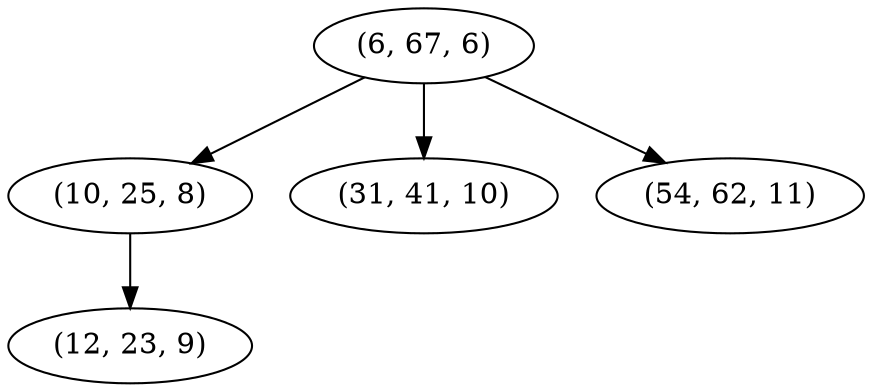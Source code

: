 digraph tree {
    "(6, 67, 6)";
    "(10, 25, 8)";
    "(12, 23, 9)";
    "(31, 41, 10)";
    "(54, 62, 11)";
    "(6, 67, 6)" -> "(10, 25, 8)";
    "(6, 67, 6)" -> "(31, 41, 10)";
    "(6, 67, 6)" -> "(54, 62, 11)";
    "(10, 25, 8)" -> "(12, 23, 9)";
}
